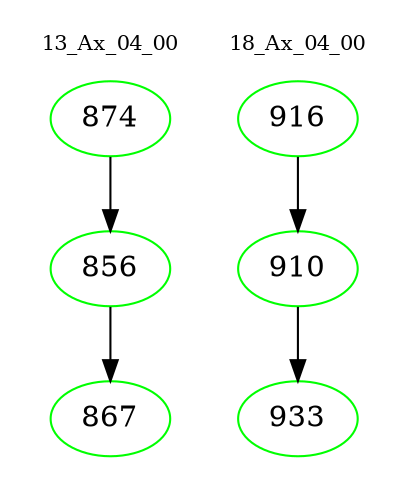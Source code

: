 digraph{
subgraph cluster_0 {
color = white
label = "13_Ax_04_00";
fontsize=10;
T0_874 [label="874", color="green"]
T0_874 -> T0_856 [color="black"]
T0_856 [label="856", color="green"]
T0_856 -> T0_867 [color="black"]
T0_867 [label="867", color="green"]
}
subgraph cluster_1 {
color = white
label = "18_Ax_04_00";
fontsize=10;
T1_916 [label="916", color="green"]
T1_916 -> T1_910 [color="black"]
T1_910 [label="910", color="green"]
T1_910 -> T1_933 [color="black"]
T1_933 [label="933", color="green"]
}
}
